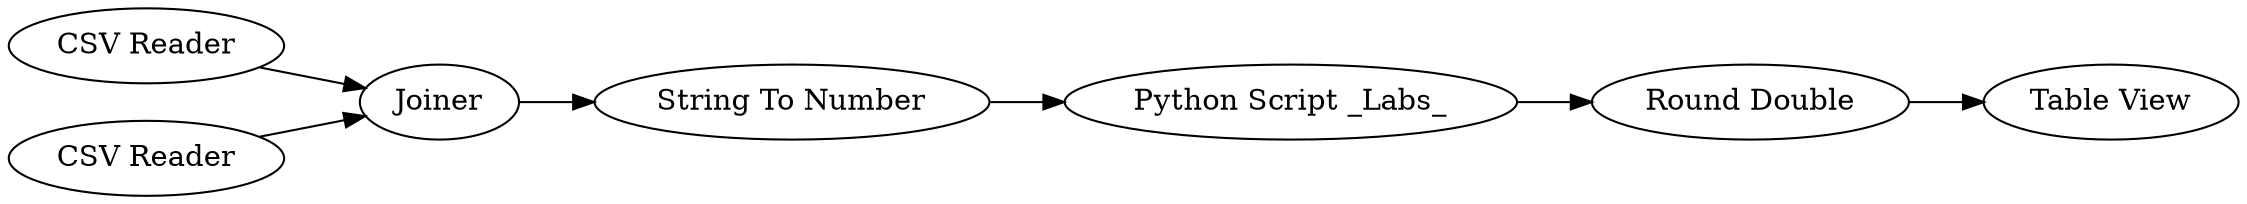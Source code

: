 digraph {
	5 -> 4
	25 -> 5
	18 -> 25
	23 -> 17
	17 -> 18
	24 -> 17
	5 [label="Round Double"]
	24 [label="CSV Reader"]
	23 [label="CSV Reader"]
	4 [label="Table View"]
	18 [label="String To Number"]
	25 [label="Python Script _Labs_"]
	17 [label=Joiner]
	rankdir=LR
}
